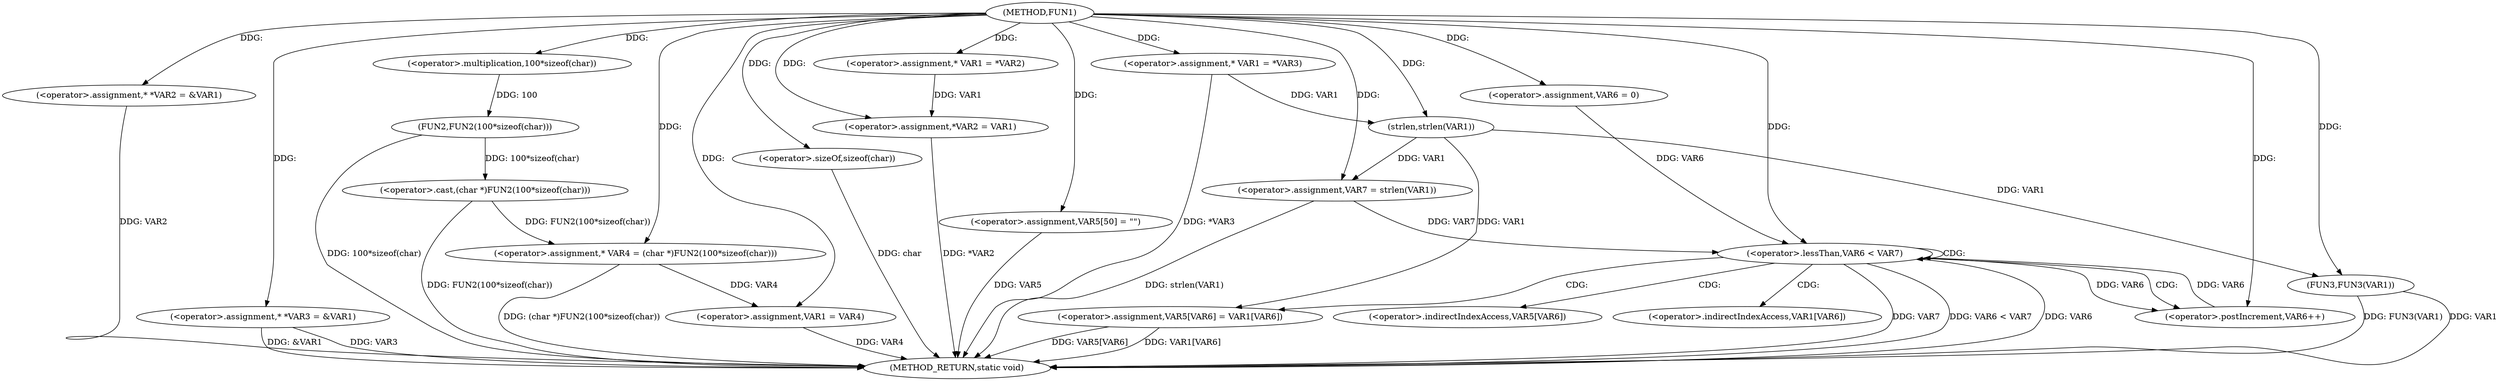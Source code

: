 digraph FUN1 {  
"1000100" [label = "(METHOD,FUN1)" ]
"1000172" [label = "(METHOD_RETURN,static void)" ]
"1000104" [label = "(<operator>.assignment,* *VAR2 = &VAR1)" ]
"1000109" [label = "(<operator>.assignment,* *VAR3 = &VAR1)" ]
"1000114" [label = "(<operator>.assignment,* VAR4 = (char *)FUN2(100*sizeof(char)))" ]
"1000116" [label = "(<operator>.cast,(char *)FUN2(100*sizeof(char)))" ]
"1000118" [label = "(FUN2,FUN2(100*sizeof(char)))" ]
"1000119" [label = "(<operator>.multiplication,100*sizeof(char))" ]
"1000121" [label = "(<operator>.sizeOf,sizeof(char))" ]
"1000123" [label = "(<operator>.assignment,VAR1 = VAR4)" ]
"1000128" [label = "(<operator>.assignment,* VAR1 = *VAR2)" ]
"1000132" [label = "(<operator>.assignment,*VAR2 = VAR1)" ]
"1000138" [label = "(<operator>.assignment,* VAR1 = *VAR3)" ]
"1000144" [label = "(<operator>.assignment,VAR5[50] = \"\")" ]
"1000149" [label = "(<operator>.assignment,VAR7 = strlen(VAR1))" ]
"1000151" [label = "(strlen,strlen(VAR1))" ]
"1000154" [label = "(<operator>.assignment,VAR6 = 0)" ]
"1000157" [label = "(<operator>.lessThan,VAR6 < VAR7)" ]
"1000160" [label = "(<operator>.postIncrement,VAR6++)" ]
"1000163" [label = "(<operator>.assignment,VAR5[VAR6] = VAR1[VAR6])" ]
"1000170" [label = "(FUN3,FUN3(VAR1))" ]
"1000164" [label = "(<operator>.indirectIndexAccess,VAR5[VAR6])" ]
"1000167" [label = "(<operator>.indirectIndexAccess,VAR1[VAR6])" ]
  "1000157" -> "1000172"  [ label = "DDG: VAR7"] 
  "1000163" -> "1000172"  [ label = "DDG: VAR5[VAR6]"] 
  "1000123" -> "1000172"  [ label = "DDG: VAR4"] 
  "1000149" -> "1000172"  [ label = "DDG: strlen(VAR1)"] 
  "1000157" -> "1000172"  [ label = "DDG: VAR6 < VAR7"] 
  "1000104" -> "1000172"  [ label = "DDG: VAR2"] 
  "1000138" -> "1000172"  [ label = "DDG: *VAR3"] 
  "1000116" -> "1000172"  [ label = "DDG: FUN2(100*sizeof(char))"] 
  "1000132" -> "1000172"  [ label = "DDG: *VAR2"] 
  "1000109" -> "1000172"  [ label = "DDG: VAR3"] 
  "1000170" -> "1000172"  [ label = "DDG: FUN3(VAR1)"] 
  "1000118" -> "1000172"  [ label = "DDG: 100*sizeof(char)"] 
  "1000157" -> "1000172"  [ label = "DDG: VAR6"] 
  "1000163" -> "1000172"  [ label = "DDG: VAR1[VAR6]"] 
  "1000121" -> "1000172"  [ label = "DDG: char"] 
  "1000144" -> "1000172"  [ label = "DDG: VAR5"] 
  "1000170" -> "1000172"  [ label = "DDG: VAR1"] 
  "1000109" -> "1000172"  [ label = "DDG: &VAR1"] 
  "1000114" -> "1000172"  [ label = "DDG: (char *)FUN2(100*sizeof(char))"] 
  "1000100" -> "1000104"  [ label = "DDG: "] 
  "1000100" -> "1000109"  [ label = "DDG: "] 
  "1000116" -> "1000114"  [ label = "DDG: FUN2(100*sizeof(char))"] 
  "1000100" -> "1000114"  [ label = "DDG: "] 
  "1000118" -> "1000116"  [ label = "DDG: 100*sizeof(char)"] 
  "1000119" -> "1000118"  [ label = "DDG: 100"] 
  "1000100" -> "1000119"  [ label = "DDG: "] 
  "1000100" -> "1000121"  [ label = "DDG: "] 
  "1000114" -> "1000123"  [ label = "DDG: VAR4"] 
  "1000100" -> "1000123"  [ label = "DDG: "] 
  "1000100" -> "1000128"  [ label = "DDG: "] 
  "1000128" -> "1000132"  [ label = "DDG: VAR1"] 
  "1000100" -> "1000132"  [ label = "DDG: "] 
  "1000100" -> "1000138"  [ label = "DDG: "] 
  "1000100" -> "1000144"  [ label = "DDG: "] 
  "1000151" -> "1000149"  [ label = "DDG: VAR1"] 
  "1000100" -> "1000149"  [ label = "DDG: "] 
  "1000138" -> "1000151"  [ label = "DDG: VAR1"] 
  "1000100" -> "1000151"  [ label = "DDG: "] 
  "1000100" -> "1000154"  [ label = "DDG: "] 
  "1000154" -> "1000157"  [ label = "DDG: VAR6"] 
  "1000160" -> "1000157"  [ label = "DDG: VAR6"] 
  "1000100" -> "1000157"  [ label = "DDG: "] 
  "1000149" -> "1000157"  [ label = "DDG: VAR7"] 
  "1000157" -> "1000160"  [ label = "DDG: VAR6"] 
  "1000100" -> "1000160"  [ label = "DDG: "] 
  "1000151" -> "1000163"  [ label = "DDG: VAR1"] 
  "1000151" -> "1000170"  [ label = "DDG: VAR1"] 
  "1000100" -> "1000170"  [ label = "DDG: "] 
  "1000157" -> "1000163"  [ label = "CDG: "] 
  "1000157" -> "1000160"  [ label = "CDG: "] 
  "1000157" -> "1000164"  [ label = "CDG: "] 
  "1000157" -> "1000167"  [ label = "CDG: "] 
  "1000157" -> "1000157"  [ label = "CDG: "] 
}

